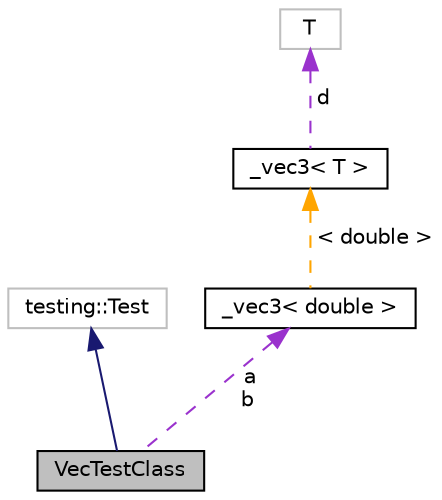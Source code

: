 digraph "VecTestClass"
{
  edge [fontname="Helvetica",fontsize="10",labelfontname="Helvetica",labelfontsize="10"];
  node [fontname="Helvetica",fontsize="10",shape=record];
  Node2 [label="VecTestClass",height=0.2,width=0.4,color="black", fillcolor="grey75", style="filled", fontcolor="black"];
  Node3 -> Node2 [dir="back",color="midnightblue",fontsize="10",style="solid",fontname="Helvetica"];
  Node3 [label="testing::Test",height=0.2,width=0.4,color="grey75", fillcolor="white", style="filled"];
  Node4 -> Node2 [dir="back",color="darkorchid3",fontsize="10",style="dashed",label=" a\nb" ,fontname="Helvetica"];
  Node4 [label="_vec3\< double \>",height=0.2,width=0.4,color="black", fillcolor="white", style="filled",URL="$class__vec3.html"];
  Node5 -> Node4 [dir="back",color="orange",fontsize="10",style="dashed",label=" \< double \>" ,fontname="Helvetica"];
  Node5 [label="_vec3\< T \>",height=0.2,width=0.4,color="black", fillcolor="white", style="filled",URL="$class__vec3.html"];
  Node6 -> Node5 [dir="back",color="darkorchid3",fontsize="10",style="dashed",label=" d" ,fontname="Helvetica"];
  Node6 [label="T",height=0.2,width=0.4,color="grey75", fillcolor="white", style="filled"];
}
